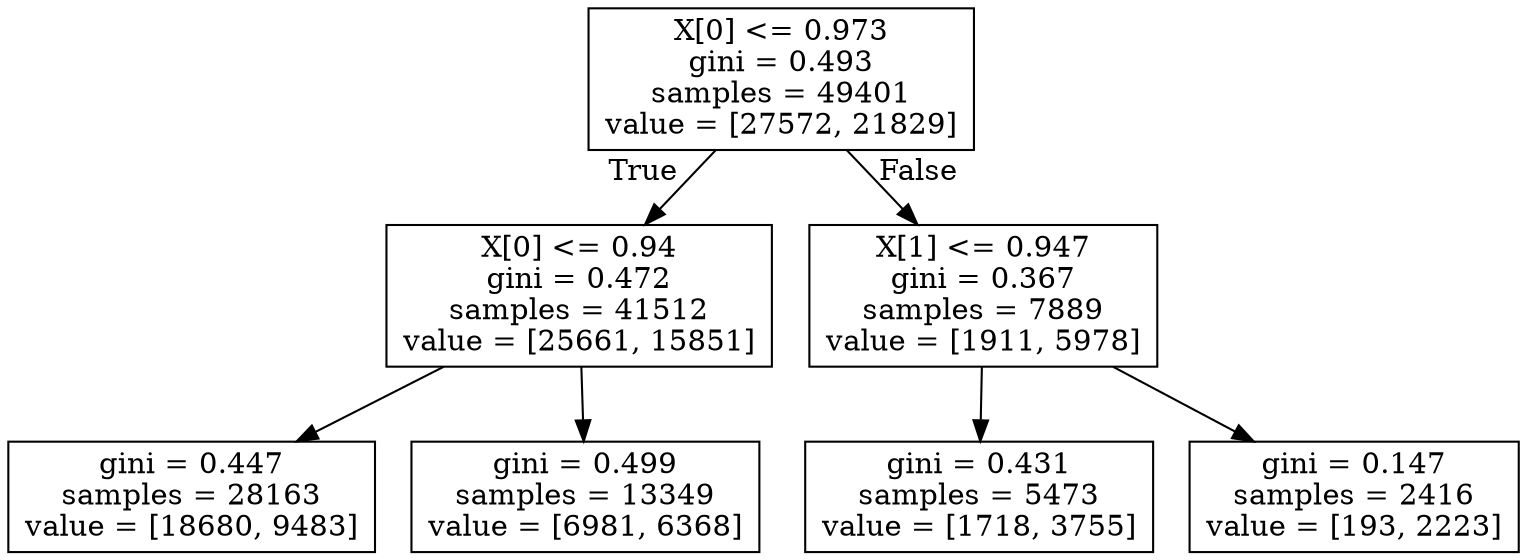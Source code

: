 digraph Tree {
node [shape=box] ;
0 [label="X[0] <= 0.973\ngini = 0.493\nsamples = 49401\nvalue = [27572, 21829]"] ;
1 [label="X[0] <= 0.94\ngini = 0.472\nsamples = 41512\nvalue = [25661, 15851]"] ;
0 -> 1 [labeldistance=2.5, labelangle=45, headlabel="True"] ;
3 [label="gini = 0.447\nsamples = 28163\nvalue = [18680, 9483]"] ;
1 -> 3 ;
4 [label="gini = 0.499\nsamples = 13349\nvalue = [6981, 6368]"] ;
1 -> 4 ;
2 [label="X[1] <= 0.947\ngini = 0.367\nsamples = 7889\nvalue = [1911, 5978]"] ;
0 -> 2 [labeldistance=2.5, labelangle=-45, headlabel="False"] ;
5 [label="gini = 0.431\nsamples = 5473\nvalue = [1718, 3755]"] ;
2 -> 5 ;
6 [label="gini = 0.147\nsamples = 2416\nvalue = [193, 2223]"] ;
2 -> 6 ;
}